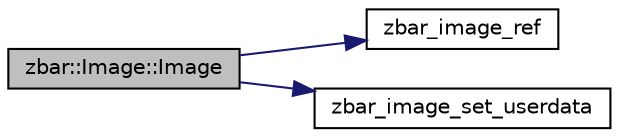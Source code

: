 digraph G
{
  edge [fontname="Helvetica",fontsize="10",labelfontname="Helvetica",labelfontsize="10"];
  node [fontname="Helvetica",fontsize="10",shape=record];
  rankdir=LR;
  Node1 [label="zbar::Image::Image",height=0.2,width=0.4,color="black", fillcolor="grey75", style="filled" fontcolor="black"];
  Node1 -> Node2 [color="midnightblue",fontsize="10",style="solid",fontname="Helvetica"];
  Node2 [label="zbar_image_ref",height=0.2,width=0.4,color="black", fillcolor="white", style="filled",URL="$zbar_8h.html#a8e0dcd9502726d612f106c5131fc5dae"];
  Node1 -> Node3 [color="midnightblue",fontsize="10",style="solid",fontname="Helvetica"];
  Node3 [label="zbar_image_set_userdata",height=0.2,width=0.4,color="black", fillcolor="white", style="filled",URL="$zbar_8h.html#a8b3fb35e0ac3dd7e0aa9bf24f9907544"];
}
